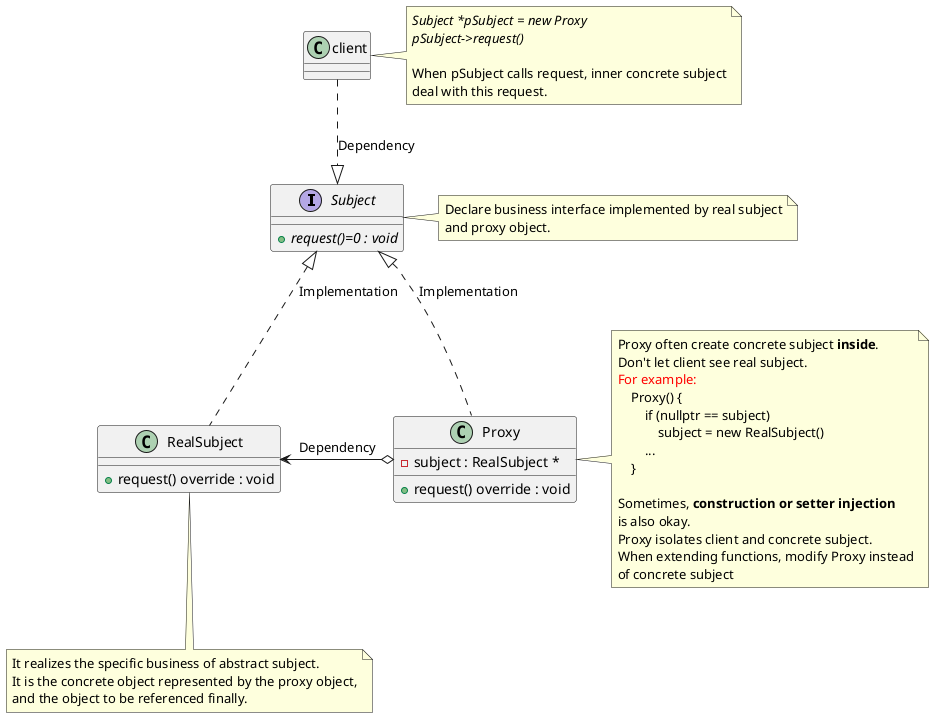 @startuml ProxyPattern

skinparam BackgroundColor transparent

interface Subject {
    + {abstract} request()=0 : void
}

class RealSubject {
    + request() override : void
}

RealSubject .up.|> Subject : Implementation

class Proxy {
    - subject : RealSubject *
    + request() override : void
}

note right of Proxy
    Proxy often create concrete subject <b>inside</b>.
    Don't let client see real subject.
    <font color="red">For example:</font>
        Proxy() {
            if (nullptr == subject)
                subject = new RealSubject()
            ...
        }

    Sometimes, <b>construction or setter injection</b>
    is also okay.
    Proxy isolates client and concrete subject.
    When extending functions, modify Proxy instead
    of concrete subject
end note

Proxy .up.|> Subject : Implementation
Proxy o-left-> RealSubject : Dependency
client ..|> Subject : Dependency

note right of  client
    <i>Subject *pSubject = new Proxy</i>
    <i>pSubject->request()</i>

    When pSubject calls request, inner concrete subject
    deal with this request.
end note

note bottom of RealSubject
    It realizes the specific business of abstract subject.
    It is the concrete object represented by the proxy object,
    and the object to be referenced finally.
end note

note right of Subject
    Declare business interface implemented by real subject
    and proxy object.
end note

@enduml